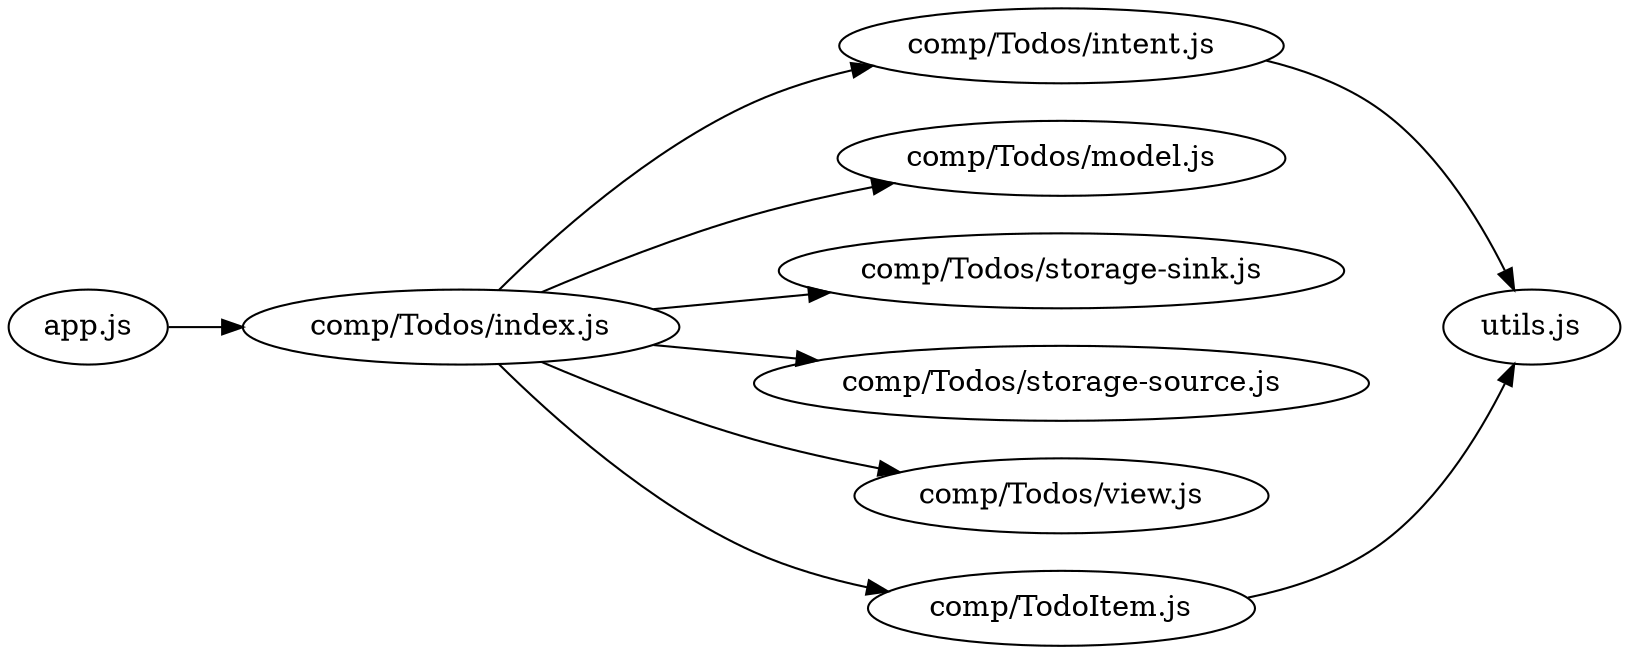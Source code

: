 digraph {
	rankdir = LR
	
	app [label="app.js"]
	todoindex [label="comp/Todos/index.js"]
	todointent [label="comp/Todos/intent.js"]
	todomodel [label="comp/Todos/model.js"]
	todosink [label="comp/Todos/storage-sink.js"]
	todosource [label="comp/Todos/storage-source.js"]
	todoview [label="comp/Todos/view.js"]
	todoitem [label="comp/TodoItem.js"]
	utils [label="utils.js"]

	app -> todoindex
	todoindex -> todointent
	todoindex -> todomodel
	todoindex -> todoview
	todoindex -> todosink
	todoindex -> todosource
	todoindex -> todoitem

	todoitem -> utils
	todointent -> utils
}